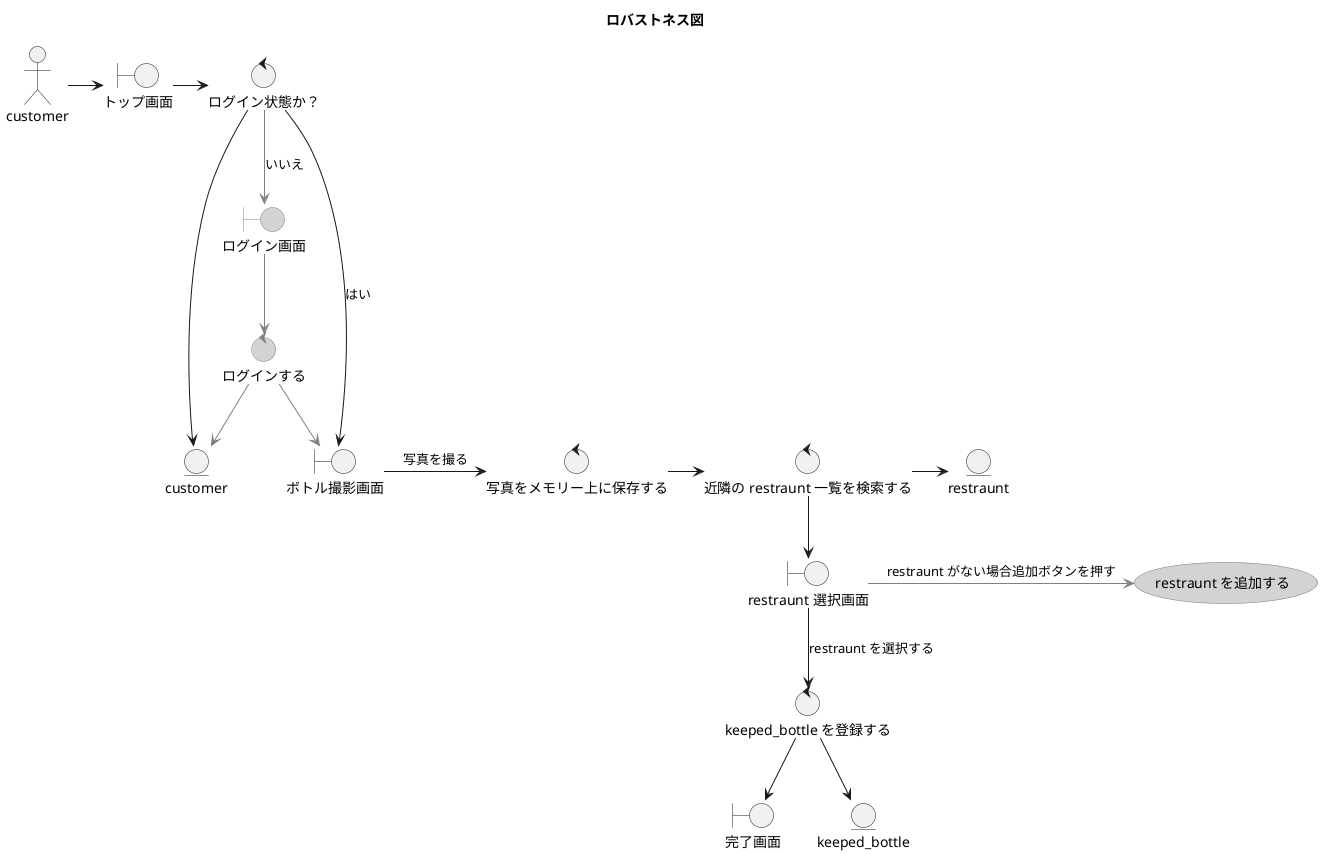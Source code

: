 @startuml

title ロバストネス図


skinparam usecase {
  BackgroundColor<< Step3 >> LightGrey
}


actor customer as customer_actor
boundary トップ画面 as top_page
boundary ログイン画面 as login_page #lightgray;line:gray
boundary ボトル撮影画面 as take_photo_page
boundary "restraunt 選択画面" as restraunt_selection_page
boundary 完了画面 as complete_page
control ログインする as login #lightgray;line:gray
control "ログイン状態か？" as check_login
control 写真をメモリー上に保存する as save_photo
control "近隣の restraunt 一覧を検索する" as search_restraunt
control "keeped_bottle を登録する" as save_keeped_bottle
entity customer
entity restraunt
entity keeped_bottle
usecase (restraunt を追加する) as add_restraunt #lightgray;line:gray

' 基本コース
customer_actor -right-> top_page
top_page -right-> check_login
check_login -right-> customer
check_login -right-> take_photo_page : はい 
take_photo_page -right-> save_photo : 写真を撮る
save_photo -right-> search_restraunt
search_restraunt -right-> restraunt
search_restraunt --> restraunt_selection_page
restraunt_selection_page --> save_keeped_bottle : "restraunt を選択する" 
save_keeped_bottle --> keeped_bottle
save_keeped_bottle --> complete_page

' 代替コース
check_login -down-> login_page #line:gray : いいえ
login_page -down-> login #line:gray
login --> customer #line:gray
login --> take_photo_page #line:gray
restraunt_selection_page -right-> add_restraunt #line:gray : "restraunt がない場合追加ボタンを押す"



@enduml